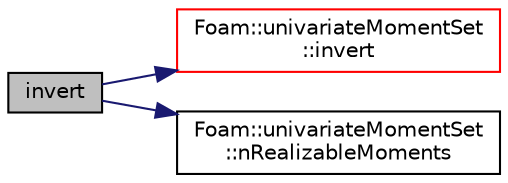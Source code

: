 digraph "invert"
{
  bgcolor="transparent";
  edge [fontname="Helvetica",fontsize="10",labelfontname="Helvetica",labelfontsize="10"];
  node [fontname="Helvetica",fontsize="10",shape=record];
  rankdir="LR";
  Node1 [label="invert",height=0.2,width=0.4,color="black", fillcolor="grey75", style="filled" fontcolor="black"];
  Node1 -> Node2 [color="midnightblue",fontsize="10",style="solid",fontname="Helvetica"];
  Node2 [label="Foam::univariateMomentSet\l::invert",height=0.2,width=0.4,color="red",URL="$d2/dee/a00049.html#a7fa1616cc61c19a5efcc863c950f7f30",tooltip="Invert the set of moments to compute weights and abscissae. "];
  Node1 -> Node3 [color="midnightblue",fontsize="10",style="solid",fontname="Helvetica"];
  Node3 [label="Foam::univariateMomentSet\l::nRealizableMoments",height=0.2,width=0.4,color="black",URL="$d2/dee/a00049.html#af017e132beb2c3d00174674b850167b7",tooltip="Return the number of realizable moments. "];
}
